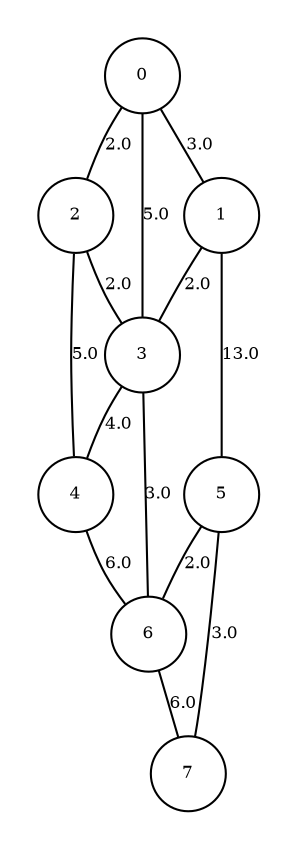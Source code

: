 graph SpiderNet
{
	graph[center = true, margin = 0.2, nodesep = 0.1, ranksep = 0.3]
	node[shape = circle, fontsize = 8];
	edge[arrowsize = 0.6, fontsize = 8];

	0 [pos = "0, 2"];
	1 [pos = "2, 4"];
	2 [pos = "2, 0"];
	3 [pos = "4, 2"];
	4 [pos = "6, 0"];
	5 [pos = "6, 4"];
	6 [pos = "8, 2"];
	7 [pos = "10, 4"];

	0 -- 1 [label = "3.0"];
	0 -- 2 [label = "2.0"];
	0 -- 3 [label = "5.0"];
	1 -- 3 [label = "2.0"];
	1 -- 5 [label = "13.0"];
	2 -- 3 [label = "2.0"];
	2 -- 4 [label = "5.0"];
	3 -- 4 [label = "4.0"];
	3 -- 6 [label = "3.0"];
	4 -- 6 [label = "6.0"];
	5 -- 6 [label = "2.0"];
	5 -- 7 [label = "3.0"];
	6 -- 7 [label = "6.0"];
}


